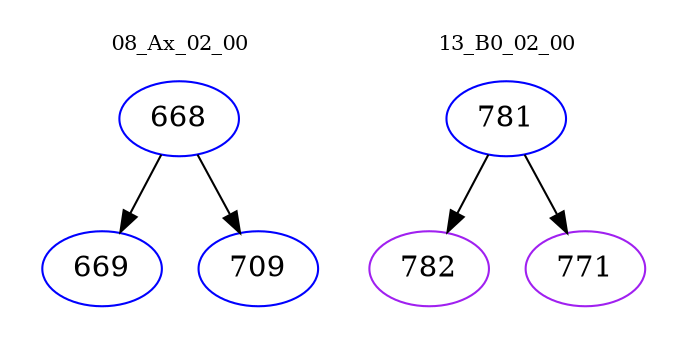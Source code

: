 digraph{
subgraph cluster_0 {
color = white
label = "08_Ax_02_00";
fontsize=10;
T0_668 [label="668", color="blue"]
T0_668 -> T0_669 [color="black"]
T0_669 [label="669", color="blue"]
T0_668 -> T0_709 [color="black"]
T0_709 [label="709", color="blue"]
}
subgraph cluster_1 {
color = white
label = "13_B0_02_00";
fontsize=10;
T1_781 [label="781", color="blue"]
T1_781 -> T1_782 [color="black"]
T1_782 [label="782", color="purple"]
T1_781 -> T1_771 [color="black"]
T1_771 [label="771", color="purple"]
}
}
